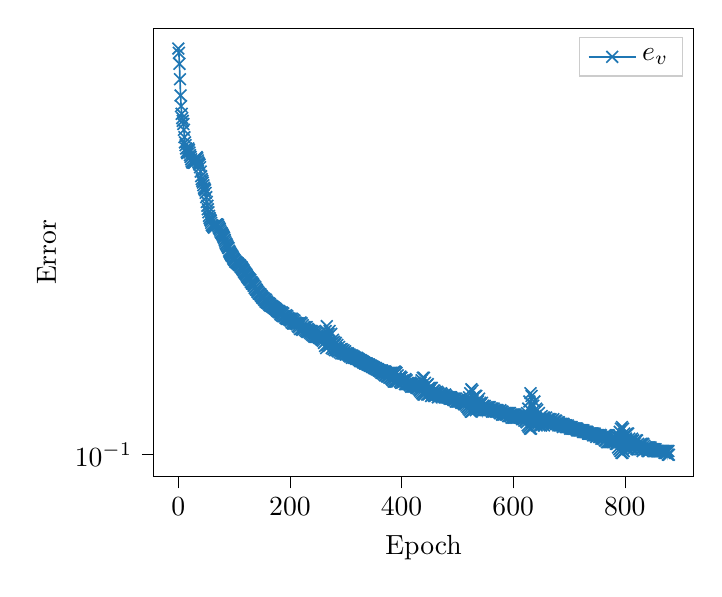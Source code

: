 % This file was created with tikzplotlib v0.10.1.
\begin{tikzpicture}

\definecolor{darkgray176}{RGB}{176,176,176}
\definecolor{lightgray204}{RGB}{204,204,204}
\definecolor{steelblue31119180}{RGB}{31,119,180}

\begin{axis}[
legend cell align={left},
legend style={fill opacity=0.8, draw opacity=1, text opacity=1, draw=lightgray204},
log basis y={10},
tick align=outside,
tick pos=left,
x grid style={darkgray176},
xlabel={Epoch},
xmin=-43.95, xmax=922.95,
xtick style={color=black},
y grid style={darkgray176},
ylabel={Error},
ymin=0.089, ymax=0.98,
ymode=log,
ytick style={color=black},
ytick={0.001,0.01,0.1,1,10},
yticklabels={
  \(\displaystyle {10^{-3}}\),
  \(\displaystyle {10^{-2}}\),
  \(\displaystyle {10^{-1}}\),
  \(\displaystyle {10^{0}}\),
  \(\displaystyle {10^{1}}\)
}
]
\addplot [semithick, steelblue31119180, mark=x, mark size=3, mark options={solid}]
table {%
0 0.879
1 0.859
2 0.81
3 0.746
4 0.684
5 0.646
6 0.62
7 0.606
8 0.597
9 0.587
10 0.569
11 0.547
12 0.532
13 0.524
14 0.515
15 0.506
16 0.502
17 0.508
18 0.515
19 0.511
20 0.504
21 0.497
22 0.492
23 0.486
24 0.481
25 0.478
26 0.478
27 0.479
28 0.477
29 0.478
30 0.481
31 0.486
32 0.49
33 0.492
34 0.489
35 0.483
36 0.478
37 0.475
38 0.472
39 0.466
40 0.455
41 0.444
42 0.437
43 0.433
44 0.429
45 0.423
46 0.417
47 0.414
48 0.412
49 0.406
50 0.397
51 0.387
52 0.379
53 0.372
54 0.366
55 0.359
56 0.355
57 0.352
58 0.35
59 0.346
60 0.342
61 0.341
62 0.34
63 0.338
64 0.337
65 0.339
66 0.341
67 0.342
68 0.343
69 0.343
70 0.343
71 0.342
72 0.339
73 0.336
74 0.335
75 0.332
76 0.329
77 0.328
78 0.327
79 0.325
80 0.323
81 0.321
82 0.319
83 0.316
84 0.313
85 0.31
86 0.309
87 0.307
88 0.305
89 0.303
90 0.302
91 0.298
92 0.296
93 0.294
94 0.293
95 0.291
96 0.29
97 0.289
98 0.287
99 0.285
100 0.284
101 0.283
102 0.281
103 0.281
104 0.28
105 0.279
106 0.279
107 0.278
108 0.277
109 0.276
110 0.276
111 0.275
112 0.273
113 0.273
114 0.272
115 0.27
116 0.269
117 0.268
118 0.266
119 0.265
120 0.264
121 0.263
122 0.262
123 0.26
124 0.259
125 0.258
126 0.257
127 0.256
128 0.255
129 0.255
130 0.252
131 0.252
132 0.25
133 0.25
134 0.249
135 0.247
136 0.247
137 0.244
138 0.245
139 0.242
140 0.242
141 0.241
142 0.239
143 0.239
144 0.237
145 0.237
146 0.236
147 0.236
148 0.234
149 0.234
150 0.232
151 0.232
152 0.231
153 0.231
154 0.229
155 0.23
156 0.227
157 0.229
158 0.226
159 0.227
160 0.225
161 0.225
162 0.225
163 0.223
164 0.224
165 0.222
166 0.222
167 0.222
168 0.221
169 0.221
170 0.22
171 0.22
172 0.219
173 0.219
174 0.218
175 0.218
176 0.217
177 0.216
178 0.216
179 0.215
180 0.216
181 0.214
182 0.215
183 0.212
184 0.214
185 0.211
186 0.214
187 0.21
188 0.213
189 0.21
190 0.21
191 0.21
192 0.208
193 0.211
194 0.207
195 0.21
196 0.207
197 0.208
198 0.207
199 0.206
200 0.207
201 0.205
202 0.207
203 0.203
204 0.207
205 0.202
206 0.206
207 0.202
208 0.205
209 0.202
210 0.203
211 0.202
212 0.201
213 0.202
214 0.199
215 0.202
216 0.198
217 0.202
218 0.196
219 0.203
220 0.196
221 0.202
222 0.195
223 0.2
224 0.196
225 0.198
226 0.197
227 0.195
228 0.198
229 0.194
230 0.198
231 0.193
232 0.196
233 0.193
234 0.195
235 0.194
236 0.192
237 0.194
238 0.191
239 0.194
240 0.19
241 0.193
242 0.189
243 0.193
244 0.188
245 0.192
246 0.188
247 0.191
248 0.188
249 0.189
250 0.188
251 0.188
252 0.187
253 0.187
254 0.187
255 0.186
256 0.186
257 0.185
258 0.186
259 0.184
260 0.187
261 0.182
262 0.189
263 0.179
264 0.194
265 0.177
266 0.199
267 0.18
268 0.188
269 0.191
270 0.179
271 0.194
272 0.182
273 0.181
274 0.191
275 0.177
276 0.182
277 0.185
278 0.176
279 0.183
280 0.18
281 0.175
282 0.182
283 0.177
284 0.175
285 0.18
286 0.174
287 0.175
288 0.178
289 0.173
290 0.175
291 0.176
292 0.172
293 0.176
294 0.174
295 0.172
296 0.175
297 0.172
298 0.172
299 0.174
300 0.171
301 0.172
302 0.172
303 0.171
304 0.172
305 0.171
306 0.17
307 0.171
308 0.169
309 0.17
310 0.17
311 0.168
312 0.17
313 0.169
314 0.168
315 0.169
316 0.168
317 0.168
318 0.168
319 0.167
320 0.168
321 0.167
322 0.167
323 0.167
324 0.166
325 0.166
326 0.165
327 0.166
328 0.165
329 0.165
330 0.165
331 0.164
332 0.164
333 0.164
334 0.163
335 0.163
336 0.163
337 0.163
338 0.163
339 0.162
340 0.162
341 0.162
342 0.162
343 0.161
344 0.161
345 0.161
346 0.161
347 0.16
348 0.16
349 0.16
350 0.16
351 0.159
352 0.159
353 0.159
354 0.159
355 0.158
356 0.158
357 0.158
358 0.158
359 0.157
360 0.157
361 0.157
362 0.156
363 0.157
364 0.155
365 0.157
366 0.155
367 0.156
368 0.154
369 0.156
370 0.153
371 0.156
372 0.153
373 0.155
374 0.152
375 0.155
376 0.152
377 0.155
378 0.151
379 0.155
380 0.151
381 0.155
382 0.15
383 0.155
384 0.149
385 0.155
386 0.148
387 0.156
388 0.148
389 0.156
390 0.148
391 0.155
392 0.148
393 0.153
394 0.15
395 0.15
396 0.151
397 0.148
398 0.152
399 0.147
400 0.151
401 0.147
402 0.149
403 0.148
404 0.148
405 0.149
406 0.146
407 0.15
408 0.146
409 0.149
410 0.146
411 0.147
412 0.146
413 0.146
414 0.146
415 0.145
416 0.147
417 0.144
418 0.146
419 0.144
420 0.146
421 0.144
422 0.145
423 0.144
424 0.145
425 0.144
426 0.144
427 0.143
428 0.144
429 0.143
430 0.145
431 0.142
432 0.145
433 0.141
434 0.147
435 0.14
436 0.149
437 0.139
438 0.151
439 0.138
440 0.151
441 0.138
442 0.147
443 0.141
444 0.141
445 0.145
446 0.138
447 0.146
448 0.138
449 0.143
450 0.141
451 0.139
452 0.143
453 0.137
454 0.143
455 0.138
456 0.14
457 0.141
458 0.137
459 0.141
460 0.137
461 0.14
462 0.138
463 0.138
464 0.14
465 0.136
466 0.139
467 0.137
468 0.138
469 0.138
470 0.137
471 0.139
472 0.136
473 0.138
474 0.137
475 0.137
476 0.137
477 0.136
478 0.138
479 0.136
480 0.137
481 0.136
482 0.136
483 0.136
484 0.136
485 0.136
486 0.135
487 0.136
488 0.135
489 0.136
490 0.135
491 0.135
492 0.135
493 0.134
494 0.135
495 0.134
496 0.135
497 0.133
498 0.135
499 0.133
500 0.134
501 0.133
502 0.134
503 0.133
504 0.134
505 0.133
506 0.133
507 0.132
508 0.133
509 0.132
510 0.132
511 0.132
512 0.131
513 0.132
514 0.131
515 0.133
516 0.13
517 0.133
518 0.129
519 0.134
520 0.128
521 0.136
522 0.127
523 0.139
524 0.126
525 0.142
526 0.126
527 0.141
528 0.127
529 0.136
530 0.132
531 0.129
532 0.137
533 0.127
534 0.137
535 0.129
536 0.131
537 0.133
538 0.128
539 0.135
540 0.128
541 0.132
542 0.131
543 0.128
544 0.132
545 0.127
546 0.13
547 0.128
548 0.128
549 0.13
550 0.127
551 0.129
552 0.127
553 0.128
554 0.129
555 0.127
556 0.129
557 0.127
558 0.129
559 0.127
560 0.127
561 0.128
562 0.126
563 0.128
564 0.126
565 0.128
566 0.126
567 0.127
568 0.127
569 0.126
570 0.127
571 0.126
572 0.127
573 0.126
574 0.126
575 0.126
576 0.125
577 0.127
578 0.125
579 0.126
580 0.124
581 0.126
582 0.124
583 0.125
584 0.124
585 0.125
586 0.125
587 0.124
588 0.125
589 0.124
590 0.125
591 0.123
592 0.125
593 0.123
594 0.125
595 0.123
596 0.124
597 0.122
598 0.124
599 0.122
600 0.124
601 0.122
602 0.124
603 0.122
604 0.124
605 0.122
606 0.123
607 0.122
608 0.123
609 0.122
610 0.123
611 0.122
612 0.122
613 0.122
614 0.122
615 0.122
616 0.121
617 0.122
618 0.121
619 0.122
620 0.12
621 0.123
622 0.12
623 0.123
624 0.119
625 0.125
626 0.117
627 0.128
628 0.116
629 0.133
630 0.115
631 0.139
632 0.115
633 0.137
634 0.119
635 0.123
636 0.13
637 0.117
638 0.133
639 0.119
640 0.123
641 0.128
642 0.117
643 0.127
644 0.12
645 0.119
646 0.125
647 0.117
648 0.122
649 0.121
650 0.117
651 0.123
652 0.118
653 0.119
654 0.122
655 0.117
656 0.122
657 0.12
658 0.118
659 0.122
660 0.118
661 0.12
662 0.121
663 0.118
664 0.121
665 0.119
666 0.119
667 0.121
668 0.118
669 0.12
670 0.12
671 0.118
672 0.121
673 0.119
674 0.119
675 0.12
676 0.118
677 0.12
678 0.118
679 0.118
680 0.119
681 0.117
682 0.119
683 0.118
684 0.117
685 0.118
686 0.117
687 0.118
688 0.117
689 0.116
690 0.118
691 0.117
692 0.117
693 0.117
694 0.116
695 0.117
696 0.116
697 0.116
698 0.117
699 0.116
700 0.116
701 0.116
702 0.115
703 0.116
704 0.115
705 0.116
706 0.115
707 0.115
708 0.115
709 0.115
710 0.115
711 0.115
712 0.115
713 0.115
714 0.114
715 0.115
716 0.114
717 0.114
718 0.114
719 0.114
720 0.114
721 0.114
722 0.114
723 0.114
724 0.114
725 0.113
726 0.114
727 0.113
728 0.113
729 0.113
730 0.113
731 0.113
732 0.113
733 0.113
734 0.112
735 0.112
736 0.112
737 0.112
738 0.112
739 0.112
740 0.112
741 0.112
742 0.112
743 0.111
744 0.112
745 0.111
746 0.112
747 0.111
748 0.111
749 0.11
750 0.111
751 0.111
752 0.111
753 0.111
754 0.11
755 0.111
756 0.11
757 0.111
758 0.109
759 0.11
760 0.109
761 0.11
762 0.109
763 0.11
764 0.108
765 0.111
766 0.108
767 0.111
768 0.107
769 0.111
770 0.107
771 0.111
772 0.107
773 0.11
774 0.107
775 0.109
776 0.107
777 0.109
778 0.107
779 0.109
780 0.107
781 0.109
782 0.107
783 0.109
784 0.106
785 0.109
786 0.106
787 0.11
788 0.104
789 0.111
790 0.103
791 0.113
792 0.102
793 0.115
794 0.101
795 0.116
796 0.101
797 0.115
798 0.102
799 0.112
800 0.105
801 0.108
802 0.109
803 0.105
804 0.112
805 0.103
806 0.112
807 0.103
808 0.109
809 0.106
810 0.105
811 0.108
812 0.104
813 0.109
814 0.103
815 0.108
816 0.105
817 0.106
818 0.107
819 0.104
820 0.108
821 0.103
822 0.108
823 0.103
824 0.106
825 0.104
826 0.105
827 0.105
828 0.103
829 0.106
830 0.103
831 0.106
832 0.102
833 0.106
834 0.103
835 0.105
836 0.103
837 0.104
838 0.104
839 0.103
840 0.104
841 0.102
842 0.104
843 0.102
844 0.104
845 0.103
846 0.104
847 0.103
848 0.103
849 0.103
850 0.103
851 0.103
852 0.102
853 0.103
854 0.102
855 0.103
856 0.102
857 0.102
858 0.102
859 0.102
860 0.102
861 0.102
862 0.102
863 0.102
864 0.102
865 0.102
866 0.102
867 0.102
868 0.102
869 0.102
870 0.102
871 0.101
872 0.102
873 0.101
874 0.102
875 0.101
876 0.102
877 0.1
878 0.102
879 0.1
};
\addlegendentry{$e_v$}
\end{axis}

\end{tikzpicture}
